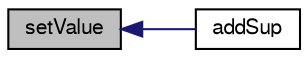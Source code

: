 digraph "setValue"
{
  bgcolor="transparent";
  edge [fontname="FreeSans",fontsize="10",labelfontname="FreeSans",labelfontsize="10"];
  node [fontname="FreeSans",fontsize="10",shape=record];
  rankdir="LR";
  Node1047 [label="setValue",height=0.2,width=0.4,color="black", fillcolor="grey75", style="filled", fontcolor="black"];
  Node1047 -> Node1048 [dir="back",color="midnightblue",fontsize="10",style="solid",fontname="FreeSans"];
  Node1048 [label="addSup",height=0.2,width=0.4,color="black",URL="$a23474.html#a29f58beb2d7fe4371524116452e25bb4",tooltip="Add explicit contribution to compressible momentum equation. "];
}
